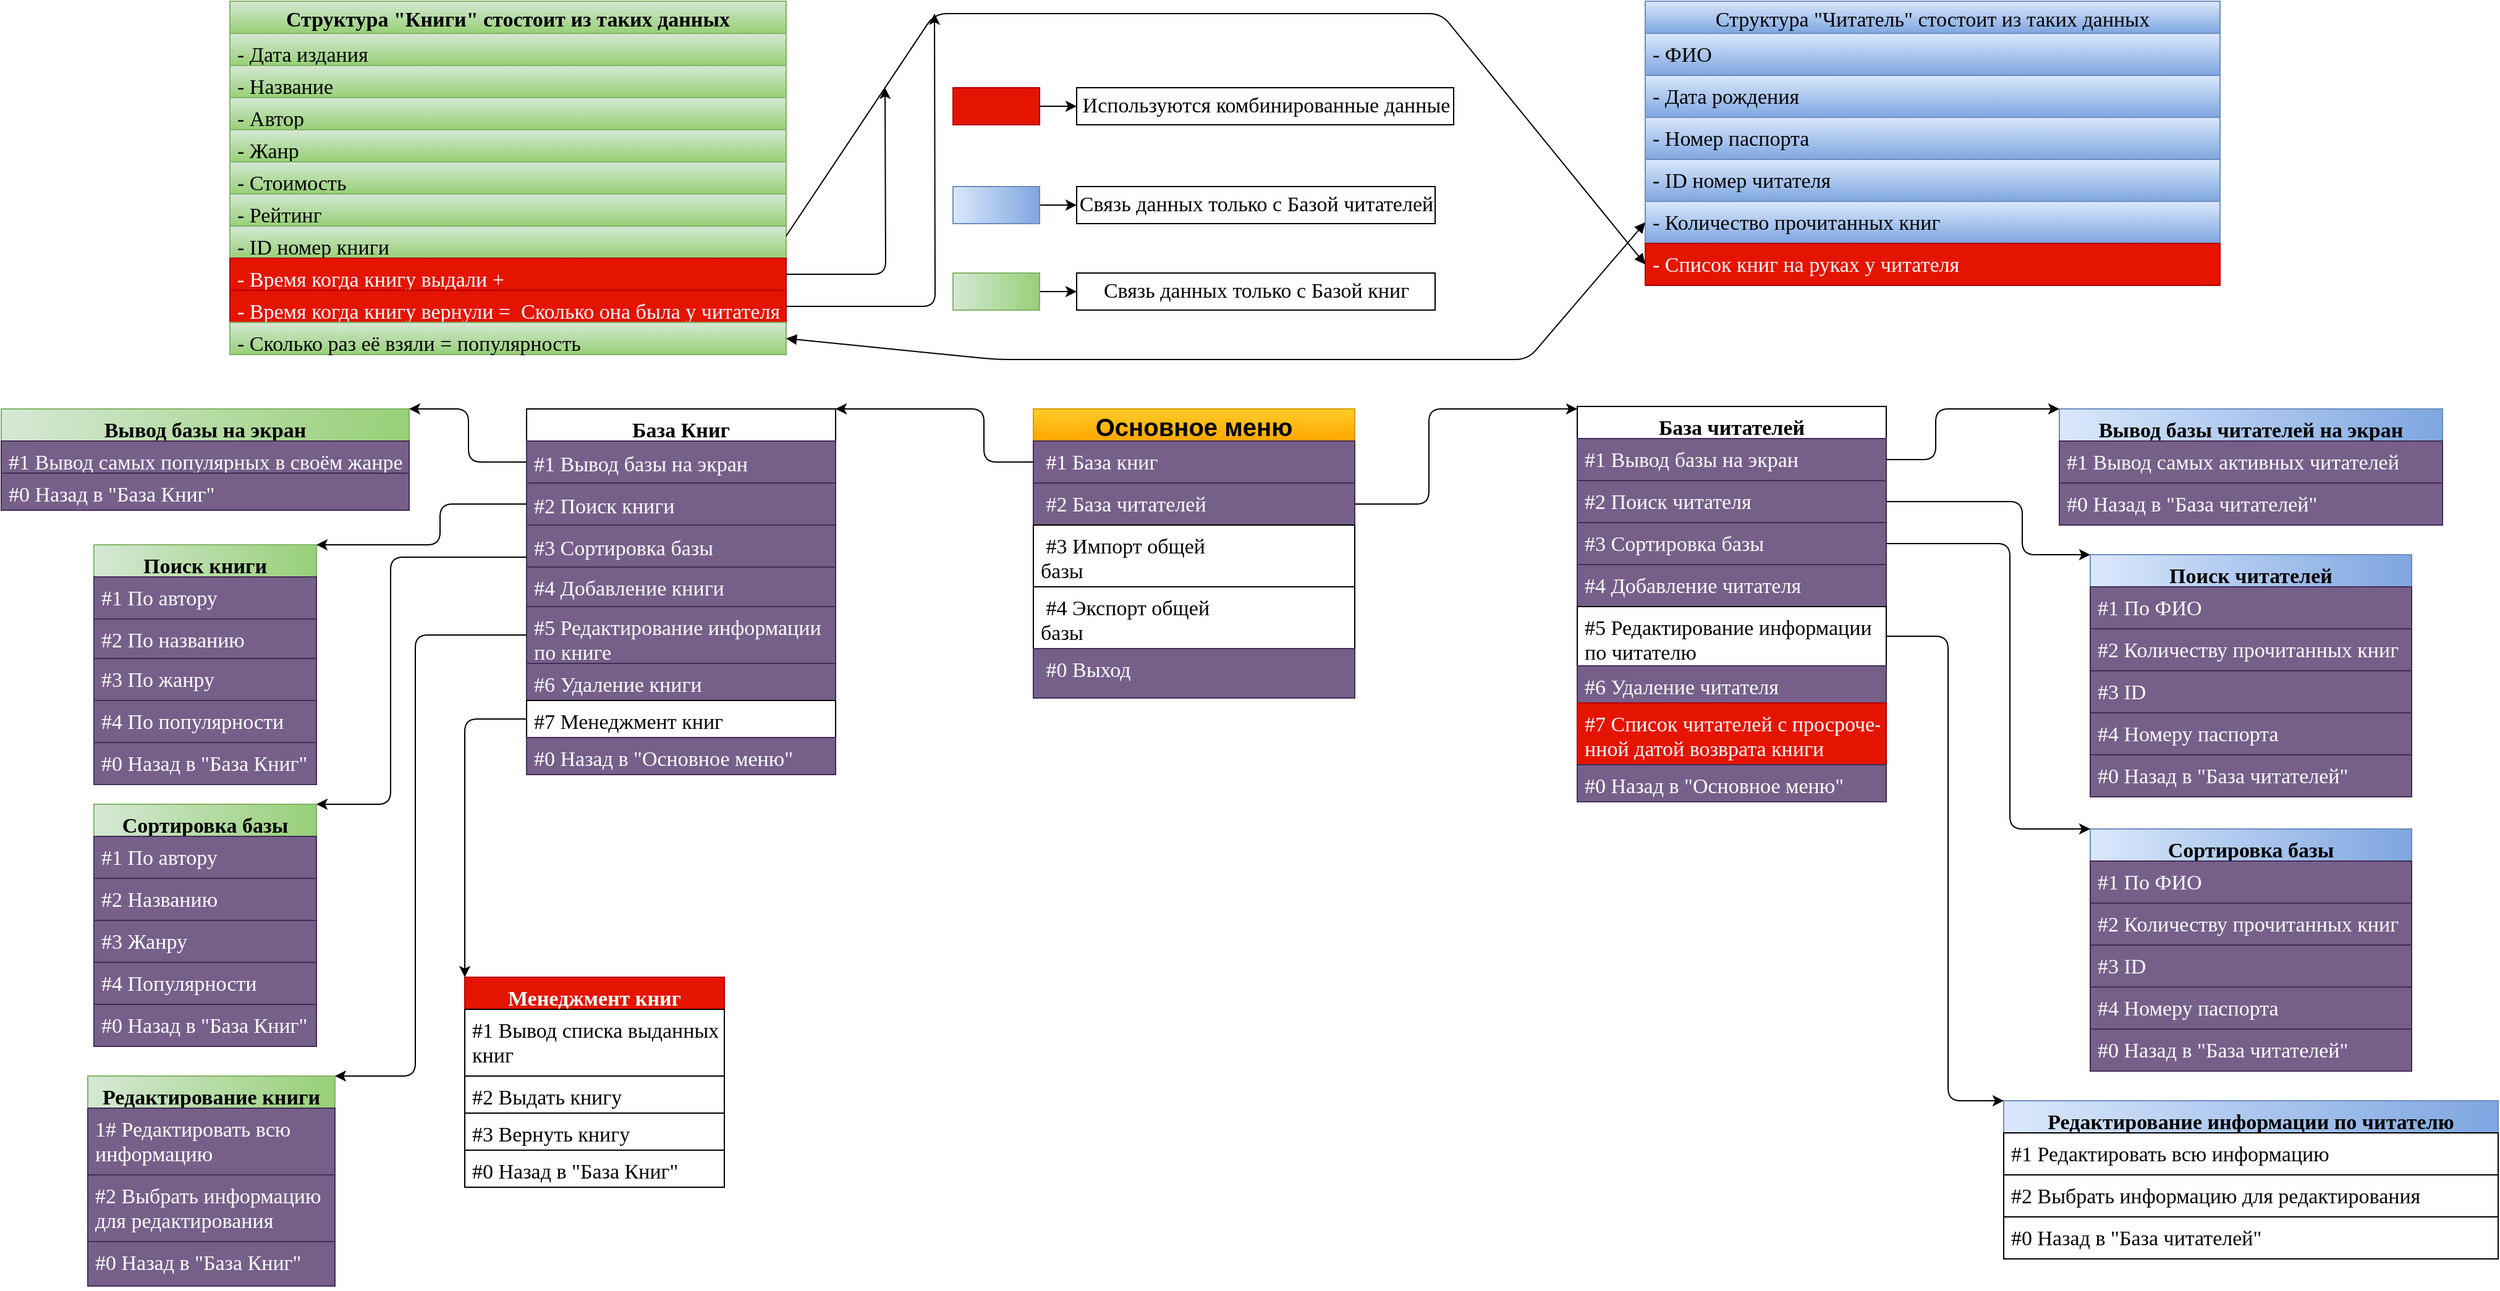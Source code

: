 <mxfile version="18.0.6" type="github">
  <diagram id="y9jcQ4mQ0gFcE9R2Qf6j" name="Page-1">
    <mxGraphModel dx="2347" dy="1902" grid="1" gridSize="10" guides="1" tooltips="1" connect="1" arrows="1" fold="1" page="1" pageScale="1" pageWidth="850" pageHeight="1100" math="0" shadow="0">
      <root>
        <mxCell id="0" />
        <mxCell id="1" parent="0" />
        <mxCell id="IGC7cP5TgzlPBevFt7c1-8" value="Основное меню" style="swimlane;fontStyle=1;childLayout=stackLayout;horizontal=1;startSize=26;horizontalStack=0;resizeParent=1;resizeParentMax=0;resizeLast=0;collapsible=1;marginBottom=0;rounded=0;sketch=0;fontSize=20;fillColor=#ffcd28;gradientColor=#ffa500;strokeColor=#d79b00;" parent="1" vertex="1">
          <mxGeometry x="240" y="40" width="260" height="234" as="geometry" />
        </mxCell>
        <mxCell id="IGC7cP5TgzlPBevFt7c1-11" value=" #1 База книг" style="text;strokeColor=#432D57;fillColor=#76608a;align=left;verticalAlign=top;spacingLeft=4;spacingRight=4;overflow=hidden;rotatable=0;points=[[0,0.5],[1,0.5]];portConstraint=eastwest;rounded=0;sketch=0;fontSize=17;fontFamily=Times New Roman;fontColor=#ffffff;" parent="IGC7cP5TgzlPBevFt7c1-8" vertex="1">
          <mxGeometry y="26" width="260" height="34" as="geometry" />
        </mxCell>
        <mxCell id="IGC7cP5TgzlPBevFt7c1-12" value=" #2 База читателей" style="text;strokeColor=#432D57;fillColor=#76608a;align=left;verticalAlign=top;spacingLeft=4;spacingRight=4;overflow=hidden;rotatable=0;points=[[0,0.5],[1,0.5]];portConstraint=eastwest;rounded=0;sketch=0;fontSize=17;fontFamily=Times New Roman;fontColor=#ffffff;" parent="IGC7cP5TgzlPBevFt7c1-8" vertex="1">
          <mxGeometry y="60" width="260" height="34" as="geometry" />
        </mxCell>
        <mxCell id="IGC7cP5TgzlPBevFt7c1-19" value=" #3 Импорт общей&#xa;базы    " style="text;align=left;verticalAlign=top;spacingLeft=4;spacingRight=4;overflow=hidden;rotatable=0;points=[[0,0.5],[1,0.5]];portConstraint=eastwest;rounded=0;sketch=0;fontSize=17;fontFamily=Times New Roman;fillColor=default;strokeColor=default;" parent="IGC7cP5TgzlPBevFt7c1-8" vertex="1">
          <mxGeometry y="94" width="260" height="50" as="geometry" />
        </mxCell>
        <mxCell id="IGC7cP5TgzlPBevFt7c1-20" value=" #4 Экспорт общей&#xa;базы" style="text;align=left;verticalAlign=top;spacingLeft=4;spacingRight=4;overflow=hidden;rotatable=0;points=[[0,0.5],[1,0.5]];portConstraint=eastwest;rounded=0;sketch=0;fontSize=17;fontFamily=Times New Roman;shadow=0;gradientDirection=east;strokeWidth=1;fillColor=default;gradientColor=none;strokeColor=default;" parent="IGC7cP5TgzlPBevFt7c1-8" vertex="1">
          <mxGeometry y="144" width="260" height="50" as="geometry" />
        </mxCell>
        <mxCell id="IGC7cP5TgzlPBevFt7c1-21" value=" #0 Выход" style="text;align=left;verticalAlign=top;spacingLeft=4;spacingRight=4;overflow=hidden;rotatable=0;points=[[0,0.5],[1,0.5]];portConstraint=eastwest;rounded=0;sketch=0;fontSize=17;fontFamily=Times New Roman;strokeWidth=1;shadow=0;glass=0;fillColor=#76608a;gradientDirection=east;strokeColor=#432D57;fontColor=#ffffff;" parent="IGC7cP5TgzlPBevFt7c1-8" vertex="1">
          <mxGeometry y="194" width="260" height="40" as="geometry" />
        </mxCell>
        <mxCell id="IGC7cP5TgzlPBevFt7c1-24" value="База Книг" style="swimlane;fontStyle=1;align=center;verticalAlign=top;childLayout=stackLayout;horizontal=1;startSize=26;horizontalStack=0;resizeParent=1;resizeParentMax=0;resizeLast=0;collapsible=1;marginBottom=0;rounded=0;shadow=0;glass=0;sketch=0;fontFamily=Times New Roman;fontSize=17;strokeColor=default;strokeWidth=1;fillColor=default;gradientColor=none;gradientDirection=east;" parent="1" vertex="1">
          <mxGeometry x="-170" y="40" width="250" height="296" as="geometry" />
        </mxCell>
        <mxCell id="IGC7cP5TgzlPBevFt7c1-25" value="#1 Вывод базы на экран" style="text;strokeColor=#432D57;fillColor=#76608a;align=left;verticalAlign=middle;spacingLeft=4;spacingRight=4;overflow=hidden;rotatable=0;points=[[0,0.5],[1,0.5]];portConstraint=eastwest;rounded=0;shadow=0;glass=0;sketch=0;fontFamily=Times New Roman;fontSize=17;labelPosition=center;verticalLabelPosition=middle;fontColor=#ffffff;" parent="IGC7cP5TgzlPBevFt7c1-24" vertex="1">
          <mxGeometry y="26" width="250" height="34" as="geometry" />
        </mxCell>
        <mxCell id="IGC7cP5TgzlPBevFt7c1-38" value="#2 Поиск книги" style="text;strokeColor=#432D57;fillColor=#76608a;align=left;verticalAlign=middle;spacingLeft=4;spacingRight=4;overflow=hidden;rotatable=0;points=[[0,0.5],[1,0.5]];portConstraint=eastwest;rounded=0;shadow=0;glass=0;sketch=0;fontFamily=Times New Roman;fontSize=17;labelPosition=center;verticalLabelPosition=middle;fontColor=#ffffff;" parent="IGC7cP5TgzlPBevFt7c1-24" vertex="1">
          <mxGeometry y="60" width="250" height="34" as="geometry" />
        </mxCell>
        <mxCell id="IGC7cP5TgzlPBevFt7c1-32" value="#3 Сортировка базы" style="text;strokeColor=#432D57;fillColor=#76608a;align=left;verticalAlign=middle;spacingLeft=4;spacingRight=4;overflow=hidden;rotatable=0;points=[[0,0.5],[1,0.5]];portConstraint=eastwest;rounded=0;shadow=0;glass=0;sketch=0;fontFamily=Times New Roman;fontSize=17;labelPosition=center;verticalLabelPosition=middle;fontColor=#ffffff;" parent="IGC7cP5TgzlPBevFt7c1-24" vertex="1">
          <mxGeometry y="94" width="250" height="34" as="geometry" />
        </mxCell>
        <mxCell id="IGC7cP5TgzlPBevFt7c1-33" value="#4 Добавление книги" style="text;align=left;verticalAlign=top;spacingLeft=4;spacingRight=4;overflow=hidden;rotatable=0;points=[[0,0.5],[1,0.5]];portConstraint=eastwest;rounded=0;shadow=0;glass=0;sketch=0;fontFamily=Times New Roman;fontSize=17;labelPosition=center;verticalLabelPosition=middle;fillColor=#76608a;fontColor=#ffffff;strokeColor=#432D57;" parent="IGC7cP5TgzlPBevFt7c1-24" vertex="1">
          <mxGeometry y="128" width="250" height="32" as="geometry" />
        </mxCell>
        <mxCell id="IGC7cP5TgzlPBevFt7c1-34" value="#5 Редактирование информации&#xa;по книге" style="text;strokeColor=#432D57;fillColor=#76608a;align=left;verticalAlign=top;spacingLeft=4;spacingRight=4;overflow=hidden;rotatable=0;points=[[0,0.5],[1,0.5]];portConstraint=eastwest;rounded=0;shadow=0;glass=0;sketch=0;fontFamily=Times New Roman;fontSize=17;labelPosition=center;verticalLabelPosition=middle;fontColor=#ffffff;" parent="IGC7cP5TgzlPBevFt7c1-24" vertex="1">
          <mxGeometry y="160" width="250" height="46" as="geometry" />
        </mxCell>
        <mxCell id="IGC7cP5TgzlPBevFt7c1-35" value="#6 Удаление книги" style="text;strokeColor=#432D57;fillColor=#76608a;align=left;verticalAlign=top;spacingLeft=4;spacingRight=4;overflow=hidden;rotatable=0;points=[[0,0.5],[1,0.5]];portConstraint=eastwest;rounded=0;shadow=0;glass=0;sketch=0;fontFamily=Times New Roman;fontSize=17;labelPosition=center;verticalLabelPosition=middle;fontColor=#ffffff;" parent="IGC7cP5TgzlPBevFt7c1-24" vertex="1">
          <mxGeometry y="206" width="250" height="30" as="geometry" />
        </mxCell>
        <mxCell id="IGC7cP5TgzlPBevFt7c1-36" value="#7 Менеджмент книг" style="text;strokeColor=default;fillColor=default;align=left;verticalAlign=top;spacingLeft=4;spacingRight=4;overflow=hidden;rotatable=0;points=[[0,0.5],[1,0.5]];portConstraint=eastwest;rounded=0;shadow=0;glass=0;sketch=0;fontFamily=Times New Roman;fontSize=17;labelPosition=center;verticalLabelPosition=middle;" parent="IGC7cP5TgzlPBevFt7c1-24" vertex="1">
          <mxGeometry y="236" width="250" height="30" as="geometry" />
        </mxCell>
        <mxCell id="IGC7cP5TgzlPBevFt7c1-37" value="#0 Назад в &quot;Основное меню&quot;" style="text;strokeColor=#432D57;fillColor=#76608a;align=left;verticalAlign=top;spacingLeft=4;spacingRight=4;overflow=hidden;rotatable=0;points=[[0,0.5],[1,0.5]];portConstraint=eastwest;rounded=0;shadow=0;glass=0;sketch=0;fontFamily=Times New Roman;fontSize=17;labelPosition=center;verticalLabelPosition=middle;fontColor=#ffffff;" parent="IGC7cP5TgzlPBevFt7c1-24" vertex="1">
          <mxGeometry y="266" width="250" height="30" as="geometry" />
        </mxCell>
        <mxCell id="IGC7cP5TgzlPBevFt7c1-39" value="Вывод базы на экран" style="swimlane;fontStyle=1;align=center;verticalAlign=top;childLayout=stackLayout;horizontal=1;startSize=26;horizontalStack=0;resizeParent=1;resizeParentMax=0;resizeLast=0;collapsible=1;marginBottom=0;rounded=0;shadow=0;glass=0;sketch=0;fontFamily=Times New Roman;fontSize=17;strokeColor=#82b366;strokeWidth=1;fillColor=#d5e8d4;gradientDirection=east;gradientColor=#97d077;" parent="1" vertex="1">
          <mxGeometry x="-595" y="40" width="330" height="82" as="geometry" />
        </mxCell>
        <mxCell id="IGC7cP5TgzlPBevFt7c1-40" value="#1 Вывод самых популярных в своём жанре" style="text;strokeColor=#432D57;fillColor=#76608a;align=left;verticalAlign=top;spacingLeft=4;spacingRight=4;overflow=hidden;rotatable=0;points=[[0,0.5],[1,0.5]];portConstraint=eastwest;rounded=0;shadow=0;glass=0;sketch=0;fontFamily=Times New Roman;fontSize=17;fontColor=#ffffff;" parent="IGC7cP5TgzlPBevFt7c1-39" vertex="1">
          <mxGeometry y="26" width="330" height="26" as="geometry" />
        </mxCell>
        <mxCell id="IGC7cP5TgzlPBevFt7c1-42" value="#0 Назад в &quot;База Книг&quot;" style="text;strokeColor=#432D57;fillColor=#76608a;align=left;verticalAlign=top;spacingLeft=4;spacingRight=4;overflow=hidden;rotatable=0;points=[[0,0.5],[1,0.5]];portConstraint=eastwest;rounded=0;shadow=0;glass=0;sketch=0;fontFamily=Times New Roman;fontSize=17;fontColor=#ffffff;" parent="IGC7cP5TgzlPBevFt7c1-39" vertex="1">
          <mxGeometry y="52" width="330" height="30" as="geometry" />
        </mxCell>
        <mxCell id="IGC7cP5TgzlPBevFt7c1-47" value="Поиск книги" style="swimlane;fontStyle=1;align=center;verticalAlign=top;childLayout=stackLayout;horizontal=1;startSize=26;horizontalStack=0;resizeParent=1;resizeParentMax=0;resizeLast=0;collapsible=1;marginBottom=0;rounded=0;shadow=0;glass=0;sketch=0;fontFamily=Times New Roman;fontSize=17;strokeColor=#82b366;strokeWidth=1;fillColor=#d5e8d4;gradientDirection=east;gradientColor=#97d077;" parent="1" vertex="1">
          <mxGeometry x="-520" y="150" width="180" height="194" as="geometry" />
        </mxCell>
        <mxCell id="IGC7cP5TgzlPBevFt7c1-48" value="#1 По автору" style="text;strokeColor=#432D57;fillColor=#76608a;align=left;verticalAlign=top;spacingLeft=4;spacingRight=4;overflow=hidden;rotatable=0;points=[[0,0.5],[1,0.5]];portConstraint=eastwest;rounded=0;shadow=0;glass=0;sketch=0;fontFamily=Times New Roman;fontSize=17;fontColor=#ffffff;" parent="IGC7cP5TgzlPBevFt7c1-47" vertex="1">
          <mxGeometry y="26" width="180" height="34" as="geometry" />
        </mxCell>
        <mxCell id="IGC7cP5TgzlPBevFt7c1-50" value="#2 По названию" style="text;strokeColor=#432D57;fillColor=#76608a;align=left;verticalAlign=top;spacingLeft=4;spacingRight=4;overflow=hidden;rotatable=0;points=[[0,0.5],[1,0.5]];portConstraint=eastwest;rounded=0;shadow=0;glass=0;sketch=0;fontFamily=Times New Roman;fontSize=17;fontColor=#ffffff;" parent="IGC7cP5TgzlPBevFt7c1-47" vertex="1">
          <mxGeometry y="60" width="180" height="32" as="geometry" />
        </mxCell>
        <mxCell id="IGC7cP5TgzlPBevFt7c1-51" value="#3 По жанру" style="text;strokeColor=#432D57;fillColor=#76608a;align=left;verticalAlign=top;spacingLeft=4;spacingRight=4;overflow=hidden;rotatable=0;points=[[0,0.5],[1,0.5]];portConstraint=eastwest;rounded=0;shadow=0;glass=0;sketch=0;fontFamily=Times New Roman;fontSize=17;fontColor=#ffffff;" parent="IGC7cP5TgzlPBevFt7c1-47" vertex="1">
          <mxGeometry y="92" width="180" height="34" as="geometry" />
        </mxCell>
        <mxCell id="IGC7cP5TgzlPBevFt7c1-52" value="#4 По популярности" style="text;strokeColor=#432D57;fillColor=#76608a;align=left;verticalAlign=top;spacingLeft=4;spacingRight=4;overflow=hidden;rotatable=0;points=[[0,0.5],[1,0.5]];portConstraint=eastwest;rounded=0;shadow=0;glass=0;sketch=0;fontFamily=Times New Roman;fontSize=17;fontColor=#ffffff;" parent="IGC7cP5TgzlPBevFt7c1-47" vertex="1">
          <mxGeometry y="126" width="180" height="34" as="geometry" />
        </mxCell>
        <mxCell id="IGC7cP5TgzlPBevFt7c1-53" value="#0 Назад в &quot;База Книг&quot;" style="text;strokeColor=#432D57;fillColor=#76608a;align=left;verticalAlign=top;spacingLeft=4;spacingRight=4;overflow=hidden;rotatable=0;points=[[0,0.5],[1,0.5]];portConstraint=eastwest;rounded=0;shadow=0;glass=0;sketch=0;fontFamily=Times New Roman;fontSize=17;fontColor=#ffffff;" parent="IGC7cP5TgzlPBevFt7c1-47" vertex="1">
          <mxGeometry y="160" width="180" height="34" as="geometry" />
        </mxCell>
        <mxCell id="IGC7cP5TgzlPBevFt7c1-55" value="Сортировка базы" style="swimlane;fontStyle=1;align=center;verticalAlign=top;childLayout=stackLayout;horizontal=1;startSize=26;horizontalStack=0;resizeParent=1;resizeParentMax=0;resizeLast=0;collapsible=1;marginBottom=0;rounded=0;shadow=0;glass=0;sketch=0;fontFamily=Times New Roman;fontSize=17;strokeColor=#82b366;strokeWidth=1;fillColor=#d5e8d4;gradientDirection=east;gradientColor=#97d077;" parent="1" vertex="1">
          <mxGeometry x="-520" y="360" width="180" height="196" as="geometry" />
        </mxCell>
        <mxCell id="IGC7cP5TgzlPBevFt7c1-56" value="#1 По автору" style="text;strokeColor=#432D57;fillColor=#76608a;align=left;verticalAlign=top;spacingLeft=4;spacingRight=4;overflow=hidden;rotatable=0;points=[[0,0.5],[1,0.5]];portConstraint=eastwest;rounded=0;shadow=0;glass=0;sketch=0;fontFamily=Times New Roman;fontSize=17;fontColor=#ffffff;" parent="IGC7cP5TgzlPBevFt7c1-55" vertex="1">
          <mxGeometry y="26" width="180" height="34" as="geometry" />
        </mxCell>
        <mxCell id="IGC7cP5TgzlPBevFt7c1-59" value="#2 Названию" style="text;strokeColor=#432D57;fillColor=#76608a;align=left;verticalAlign=top;spacingLeft=4;spacingRight=4;overflow=hidden;rotatable=0;points=[[0,0.5],[1,0.5]];portConstraint=eastwest;rounded=0;shadow=0;glass=0;sketch=0;fontFamily=Times New Roman;fontSize=17;fontColor=#ffffff;" parent="IGC7cP5TgzlPBevFt7c1-55" vertex="1">
          <mxGeometry y="60" width="180" height="34" as="geometry" />
        </mxCell>
        <mxCell id="IGC7cP5TgzlPBevFt7c1-60" value="#3 Жанру" style="text;strokeColor=#432D57;fillColor=#76608a;align=left;verticalAlign=top;spacingLeft=4;spacingRight=4;overflow=hidden;rotatable=0;points=[[0,0.5],[1,0.5]];portConstraint=eastwest;rounded=0;shadow=0;glass=0;sketch=0;fontFamily=Times New Roman;fontSize=17;fontColor=#ffffff;" parent="IGC7cP5TgzlPBevFt7c1-55" vertex="1">
          <mxGeometry y="94" width="180" height="34" as="geometry" />
        </mxCell>
        <mxCell id="IGC7cP5TgzlPBevFt7c1-61" value="#4 Популярности" style="text;strokeColor=#432D57;fillColor=#76608a;align=left;verticalAlign=top;spacingLeft=4;spacingRight=4;overflow=hidden;rotatable=0;points=[[0,0.5],[1,0.5]];portConstraint=eastwest;rounded=0;shadow=0;glass=0;sketch=0;fontFamily=Times New Roman;fontSize=17;fontColor=#ffffff;" parent="IGC7cP5TgzlPBevFt7c1-55" vertex="1">
          <mxGeometry y="128" width="180" height="34" as="geometry" />
        </mxCell>
        <mxCell id="IGC7cP5TgzlPBevFt7c1-62" value="#0 Назад в &quot;База Книг&quot;" style="text;strokeColor=#432D57;fillColor=#76608a;align=left;verticalAlign=top;spacingLeft=4;spacingRight=4;overflow=hidden;rotatable=0;points=[[0,0.5],[1,0.5]];portConstraint=eastwest;rounded=0;shadow=0;glass=0;sketch=0;fontFamily=Times New Roman;fontSize=17;fontColor=#ffffff;" parent="IGC7cP5TgzlPBevFt7c1-55" vertex="1">
          <mxGeometry y="162" width="180" height="34" as="geometry" />
        </mxCell>
        <mxCell id="IGC7cP5TgzlPBevFt7c1-68" value="Редактирование книги" style="swimlane;fontStyle=1;align=center;verticalAlign=top;childLayout=stackLayout;horizontal=1;startSize=26;horizontalStack=0;resizeParent=1;resizeParentMax=0;resizeLast=0;collapsible=1;marginBottom=0;rounded=0;shadow=0;glass=0;sketch=0;fontFamily=Times New Roman;fontSize=17;strokeColor=#82b366;strokeWidth=1;fillColor=#d5e8d4;gradientDirection=east;gradientColor=#97d077;" parent="1" vertex="1">
          <mxGeometry x="-525" y="580" width="200" height="170" as="geometry" />
        </mxCell>
        <mxCell id="IGC7cP5TgzlPBevFt7c1-69" value="1# Редактировать всю &#xa;информацию" style="text;strokeColor=#432D57;fillColor=#76608a;align=left;verticalAlign=top;spacingLeft=4;spacingRight=4;overflow=hidden;rotatable=0;points=[[0,0.5],[1,0.5]];portConstraint=eastwest;rounded=0;shadow=0;glass=0;sketch=0;fontFamily=Times New Roman;fontSize=17;fontColor=#ffffff;" parent="IGC7cP5TgzlPBevFt7c1-68" vertex="1">
          <mxGeometry y="26" width="200" height="54" as="geometry" />
        </mxCell>
        <mxCell id="IGC7cP5TgzlPBevFt7c1-72" value="#2 Выбрать информацию&#xa;для редактирования" style="text;strokeColor=#432D57;fillColor=#76608a;align=left;verticalAlign=top;spacingLeft=4;spacingRight=4;overflow=hidden;rotatable=0;points=[[0,0.5],[1,0.5]];portConstraint=eastwest;rounded=0;shadow=0;glass=0;sketch=0;fontFamily=Times New Roman;fontSize=17;fontColor=#ffffff;" parent="IGC7cP5TgzlPBevFt7c1-68" vertex="1">
          <mxGeometry y="80" width="200" height="54" as="geometry" />
        </mxCell>
        <mxCell id="IGC7cP5TgzlPBevFt7c1-73" value="#0 Назад в &quot;База Книг&quot;" style="text;strokeColor=#432D57;fillColor=#76608a;align=left;verticalAlign=top;spacingLeft=4;spacingRight=4;overflow=hidden;rotatable=0;points=[[0,0.5],[1,0.5]];portConstraint=eastwest;rounded=0;shadow=0;glass=0;sketch=0;fontFamily=Times New Roman;fontSize=17;fontColor=#ffffff;" parent="IGC7cP5TgzlPBevFt7c1-68" vertex="1">
          <mxGeometry y="134" width="200" height="36" as="geometry" />
        </mxCell>
        <mxCell id="IGC7cP5TgzlPBevFt7c1-75" value="Менеджмент книг" style="swimlane;fontStyle=1;align=center;verticalAlign=top;childLayout=stackLayout;horizontal=1;startSize=26;horizontalStack=0;resizeParent=1;resizeParentMax=0;resizeLast=0;collapsible=1;marginBottom=0;rounded=0;shadow=0;glass=0;sketch=0;fontFamily=Times New Roman;fontSize=17;strokeColor=#B20000;strokeWidth=1;fillColor=#e51400;gradientDirection=east;fontColor=#ffffff;" parent="1" vertex="1">
          <mxGeometry x="-220" y="500" width="210" height="170" as="geometry" />
        </mxCell>
        <mxCell id="IGC7cP5TgzlPBevFt7c1-76" value="#1 Вывод списка выданных &#xa;книг" style="text;strokeColor=default;fillColor=default;align=left;verticalAlign=top;spacingLeft=4;spacingRight=4;overflow=hidden;rotatable=0;points=[[0,0.5],[1,0.5]];portConstraint=eastwest;rounded=0;shadow=0;glass=0;sketch=0;fontFamily=Times New Roman;fontSize=17;" parent="IGC7cP5TgzlPBevFt7c1-75" vertex="1">
          <mxGeometry y="26" width="210" height="54" as="geometry" />
        </mxCell>
        <mxCell id="IGC7cP5TgzlPBevFt7c1-79" value="#2 Выдать книгу" style="text;strokeColor=default;fillColor=default;align=left;verticalAlign=top;spacingLeft=4;spacingRight=4;overflow=hidden;rotatable=0;points=[[0,0.5],[1,0.5]];portConstraint=eastwest;rounded=0;shadow=0;glass=0;sketch=0;fontFamily=Times New Roman;fontSize=17;" parent="IGC7cP5TgzlPBevFt7c1-75" vertex="1">
          <mxGeometry y="80" width="210" height="30" as="geometry" />
        </mxCell>
        <mxCell id="IGC7cP5TgzlPBevFt7c1-80" value="#3 Вернуть книгу" style="text;strokeColor=default;fillColor=default;align=left;verticalAlign=top;spacingLeft=4;spacingRight=4;overflow=hidden;rotatable=0;points=[[0,0.5],[1,0.5]];portConstraint=eastwest;rounded=0;shadow=0;glass=0;sketch=0;fontFamily=Times New Roman;fontSize=17;" parent="IGC7cP5TgzlPBevFt7c1-75" vertex="1">
          <mxGeometry y="110" width="210" height="30" as="geometry" />
        </mxCell>
        <mxCell id="IGC7cP5TgzlPBevFt7c1-81" value="#0 Назад в &quot;База Книг&quot;" style="text;strokeColor=default;fillColor=default;align=left;verticalAlign=top;spacingLeft=4;spacingRight=4;overflow=hidden;rotatable=0;points=[[0,0.5],[1,0.5]];portConstraint=eastwest;rounded=0;shadow=0;glass=0;sketch=0;fontFamily=Times New Roman;fontSize=17;" parent="IGC7cP5TgzlPBevFt7c1-75" vertex="1">
          <mxGeometry y="140" width="210" height="30" as="geometry" />
        </mxCell>
        <mxCell id="IGC7cP5TgzlPBevFt7c1-85" value="" style="edgeStyle=orthogonalEdgeStyle;curved=0;rounded=1;sketch=0;orthogonalLoop=1;jettySize=auto;html=1;fontFamily=Times New Roman;fontSize=17;" parent="1" source="IGC7cP5TgzlPBevFt7c1-83" target="IGC7cP5TgzlPBevFt7c1-84" edge="1">
          <mxGeometry relative="1" as="geometry" />
        </mxCell>
        <mxCell id="IGC7cP5TgzlPBevFt7c1-83" value="" style="html=1;rounded=0;shadow=0;glass=0;sketch=0;fontFamily=Times New Roman;fontSize=17;strokeColor=#82b366;strokeWidth=1;fillColor=#d5e8d4;gradientDirection=east;gradientColor=#97d077;" parent="1" vertex="1">
          <mxGeometry x="175" y="-70" width="70" height="30" as="geometry" />
        </mxCell>
        <mxCell id="IGC7cP5TgzlPBevFt7c1-84" value="Связь данных только с Базой книг" style="html=1;rounded=0;shadow=0;glass=0;sketch=0;fontFamily=Times New Roman;fontSize=17;strokeColor=default;strokeWidth=1;fillColor=default;gradientColor=none;gradientDirection=east;" parent="1" vertex="1">
          <mxGeometry x="275" y="-70" width="290" height="30" as="geometry" />
        </mxCell>
        <mxCell id="IGC7cP5TgzlPBevFt7c1-89" value="" style="edgeStyle=orthogonalEdgeStyle;curved=0;rounded=1;sketch=0;orthogonalLoop=1;jettySize=auto;html=1;fontFamily=Times New Roman;fontSize=17;" parent="1" source="IGC7cP5TgzlPBevFt7c1-86" target="IGC7cP5TgzlPBevFt7c1-88" edge="1">
          <mxGeometry relative="1" as="geometry" />
        </mxCell>
        <mxCell id="IGC7cP5TgzlPBevFt7c1-86" value="" style="html=1;rounded=0;shadow=0;glass=0;sketch=0;fontFamily=Times New Roman;fontSize=17;strokeColor=#6c8ebf;strokeWidth=1;fillColor=#dae8fc;gradientDirection=east;gradientColor=#7ea6e0;" parent="1" vertex="1">
          <mxGeometry x="175" y="-140" width="70" height="30" as="geometry" />
        </mxCell>
        <mxCell id="IGC7cP5TgzlPBevFt7c1-88" value="Связь данных только с Базой читателей" style="html=1;rounded=0;shadow=0;glass=0;sketch=0;fontFamily=Times New Roman;fontSize=17;strokeWidth=1;gradientDirection=east;" parent="1" vertex="1">
          <mxGeometry x="275" y="-140" width="290" height="30" as="geometry" />
        </mxCell>
        <mxCell id="IGC7cP5TgzlPBevFt7c1-90" value="" style="edgeStyle=orthogonalEdgeStyle;curved=0;rounded=1;sketch=0;orthogonalLoop=1;jettySize=auto;html=1;fontFamily=Times New Roman;fontSize=17;" parent="1" source="IGC7cP5TgzlPBevFt7c1-91" target="IGC7cP5TgzlPBevFt7c1-92" edge="1">
          <mxGeometry relative="1" as="geometry" />
        </mxCell>
        <mxCell id="IGC7cP5TgzlPBevFt7c1-91" value="" style="html=1;rounded=0;shadow=0;glass=0;sketch=0;fontFamily=Times New Roman;fontSize=17;strokeColor=#B20000;strokeWidth=1;fillColor=#e51400;gradientDirection=east;fontColor=#ffffff;" parent="1" vertex="1">
          <mxGeometry x="175" y="-220" width="70" height="30" as="geometry" />
        </mxCell>
        <mxCell id="IGC7cP5TgzlPBevFt7c1-92" value="Используются комбинированные данные" style="html=1;rounded=0;shadow=0;glass=0;sketch=0;fontFamily=Times New Roman;fontSize=17;strokeWidth=1;gradientDirection=east;" parent="1" vertex="1">
          <mxGeometry x="275" y="-220" width="305" height="30" as="geometry" />
        </mxCell>
        <mxCell id="IGC7cP5TgzlPBevFt7c1-94" value="Структура &quot;Книги&quot; стостоит из таких данных" style="swimlane;fontStyle=1;childLayout=stackLayout;horizontal=1;startSize=26;fillColor=#d5e8d4;horizontalStack=0;resizeParent=1;resizeParentMax=0;resizeLast=0;collapsible=1;marginBottom=0;rounded=0;shadow=0;glass=0;sketch=0;fontFamily=Times New Roman;fontSize=17;strokeColor=#82b366;strokeWidth=1;swimlaneFillColor=default;gradientColor=#97d077;" parent="1" vertex="1">
          <mxGeometry x="-410" y="-290" width="450" height="286" as="geometry" />
        </mxCell>
        <mxCell id="IGC7cP5TgzlPBevFt7c1-95" value="- Дата издания" style="text;strokeColor=#82b366;fillColor=#d5e8d4;align=left;verticalAlign=top;spacingLeft=4;spacingRight=4;overflow=hidden;rotatable=0;points=[[0,0.5],[1,0.5]];portConstraint=eastwest;rounded=0;shadow=0;glass=0;sketch=0;fontFamily=Times New Roman;fontSize=17;gradientColor=#97d077;" parent="IGC7cP5TgzlPBevFt7c1-94" vertex="1">
          <mxGeometry y="26" width="450" height="26" as="geometry" />
        </mxCell>
        <mxCell id="IGC7cP5TgzlPBevFt7c1-96" value="- Название" style="text;strokeColor=#82b366;fillColor=#d5e8d4;align=left;verticalAlign=top;spacingLeft=4;spacingRight=4;overflow=hidden;rotatable=0;points=[[0,0.5],[1,0.5]];portConstraint=eastwest;rounded=0;shadow=0;glass=0;sketch=0;fontFamily=Times New Roman;fontSize=17;gradientColor=#97d077;" parent="IGC7cP5TgzlPBevFt7c1-94" vertex="1">
          <mxGeometry y="52" width="450" height="26" as="geometry" />
        </mxCell>
        <mxCell id="IGC7cP5TgzlPBevFt7c1-97" value="- Автор" style="text;strokeColor=#82b366;fillColor=#d5e8d4;align=left;verticalAlign=top;spacingLeft=4;spacingRight=4;overflow=hidden;rotatable=0;points=[[0,0.5],[1,0.5]];portConstraint=eastwest;rounded=0;shadow=0;glass=0;sketch=0;fontFamily=Times New Roman;fontSize=17;gradientColor=#97d077;" parent="IGC7cP5TgzlPBevFt7c1-94" vertex="1">
          <mxGeometry y="78" width="450" height="26" as="geometry" />
        </mxCell>
        <mxCell id="IGC7cP5TgzlPBevFt7c1-98" value="- Жанр" style="text;strokeColor=#82b366;fillColor=#d5e8d4;align=left;verticalAlign=top;spacingLeft=4;spacingRight=4;overflow=hidden;rotatable=0;points=[[0,0.5],[1,0.5]];portConstraint=eastwest;rounded=0;shadow=0;glass=0;sketch=0;fontFamily=Times New Roman;fontSize=17;gradientColor=#97d077;" parent="IGC7cP5TgzlPBevFt7c1-94" vertex="1">
          <mxGeometry y="104" width="450" height="26" as="geometry" />
        </mxCell>
        <mxCell id="IGC7cP5TgzlPBevFt7c1-99" value="- Стоимость" style="text;strokeColor=#82b366;fillColor=#d5e8d4;align=left;verticalAlign=top;spacingLeft=4;spacingRight=4;overflow=hidden;rotatable=0;points=[[0,0.5],[1,0.5]];portConstraint=eastwest;rounded=0;shadow=0;glass=0;sketch=0;fontFamily=Times New Roman;fontSize=17;gradientColor=#97d077;" parent="IGC7cP5TgzlPBevFt7c1-94" vertex="1">
          <mxGeometry y="130" width="450" height="26" as="geometry" />
        </mxCell>
        <mxCell id="IGC7cP5TgzlPBevFt7c1-100" value="- Рейтинг" style="text;strokeColor=#82b366;fillColor=#d5e8d4;align=left;verticalAlign=top;spacingLeft=4;spacingRight=4;overflow=hidden;rotatable=0;points=[[0,0.5],[1,0.5]];portConstraint=eastwest;rounded=0;shadow=0;glass=0;sketch=0;fontFamily=Times New Roman;fontSize=17;gradientColor=#97d077;" parent="IGC7cP5TgzlPBevFt7c1-94" vertex="1">
          <mxGeometry y="156" width="450" height="26" as="geometry" />
        </mxCell>
        <mxCell id="IGC7cP5TgzlPBevFt7c1-101" value="- ID номер книги" style="text;strokeColor=#82b366;fillColor=#d5e8d4;align=left;verticalAlign=top;spacingLeft=4;spacingRight=4;overflow=hidden;rotatable=0;points=[[0,0.5],[1,0.5]];portConstraint=eastwest;rounded=0;shadow=0;glass=0;sketch=0;fontFamily=Times New Roman;fontSize=17;gradientColor=#97d077;" parent="IGC7cP5TgzlPBevFt7c1-94" vertex="1">
          <mxGeometry y="182" width="450" height="26" as="geometry" />
        </mxCell>
        <mxCell id="IGC7cP5TgzlPBevFt7c1-102" value="- Время когда книгу выдали +" style="text;strokeColor=#B20000;fillColor=#e51400;align=left;verticalAlign=top;spacingLeft=4;spacingRight=4;overflow=hidden;rotatable=0;points=[[0,0.5],[1,0.5]];portConstraint=eastwest;rounded=0;shadow=0;glass=0;sketch=0;fontFamily=Times New Roman;fontSize=17;fontColor=#ffffff;" parent="IGC7cP5TgzlPBevFt7c1-94" vertex="1">
          <mxGeometry y="208" width="450" height="26" as="geometry" />
        </mxCell>
        <mxCell id="IGC7cP5TgzlPBevFt7c1-103" value="- Время когда книгу вернули =  Сколько она была у читателя" style="text;strokeColor=#B20000;fillColor=#e51400;align=left;verticalAlign=top;spacingLeft=4;spacingRight=4;overflow=hidden;rotatable=0;points=[[0,0.5],[1,0.5]];portConstraint=eastwest;rounded=0;shadow=0;glass=0;sketch=0;fontFamily=Times New Roman;fontSize=17;fontColor=#ffffff;" parent="IGC7cP5TgzlPBevFt7c1-94" vertex="1">
          <mxGeometry y="234" width="450" height="26" as="geometry" />
        </mxCell>
        <mxCell id="IGC7cP5TgzlPBevFt7c1-105" value="- Сколько раз её взяли = популярность" style="text;strokeColor=#82b366;fillColor=#d5e8d4;align=left;verticalAlign=top;spacingLeft=4;spacingRight=4;overflow=hidden;rotatable=0;points=[[0,0.5],[1,0.5]];portConstraint=eastwest;rounded=0;shadow=0;glass=0;sketch=0;fontFamily=Times New Roman;fontSize=17;gradientColor=#97d077;" parent="IGC7cP5TgzlPBevFt7c1-94" vertex="1">
          <mxGeometry y="260" width="450" height="26" as="geometry" />
        </mxCell>
        <mxCell id="IGC7cP5TgzlPBevFt7c1-106" style="edgeStyle=orthogonalEdgeStyle;curved=0;rounded=1;sketch=0;orthogonalLoop=1;jettySize=auto;html=1;entryX=0;entryY=0;entryDx=0;entryDy=0;fontFamily=Times New Roman;fontSize=17;" parent="1" source="IGC7cP5TgzlPBevFt7c1-36" target="IGC7cP5TgzlPBevFt7c1-75" edge="1">
          <mxGeometry relative="1" as="geometry" />
        </mxCell>
        <mxCell id="IGC7cP5TgzlPBevFt7c1-107" style="edgeStyle=orthogonalEdgeStyle;curved=0;rounded=1;sketch=0;orthogonalLoop=1;jettySize=auto;html=1;entryX=1;entryY=0;entryDx=0;entryDy=0;fontFamily=Times New Roman;fontSize=17;" parent="1" source="IGC7cP5TgzlPBevFt7c1-34" target="IGC7cP5TgzlPBevFt7c1-68" edge="1">
          <mxGeometry relative="1" as="geometry">
            <Array as="points">
              <mxPoint x="-260" y="223" />
              <mxPoint x="-260" y="580" />
            </Array>
          </mxGeometry>
        </mxCell>
        <mxCell id="IGC7cP5TgzlPBevFt7c1-108" style="edgeStyle=orthogonalEdgeStyle;curved=0;rounded=1;sketch=0;orthogonalLoop=1;jettySize=auto;html=1;entryX=1;entryY=0;entryDx=0;entryDy=0;fontFamily=Times New Roman;fontSize=17;" parent="1" source="IGC7cP5TgzlPBevFt7c1-32" target="IGC7cP5TgzlPBevFt7c1-55" edge="1">
          <mxGeometry relative="1" as="geometry">
            <Array as="points">
              <mxPoint x="-280" y="160" />
              <mxPoint x="-280" y="360" />
            </Array>
          </mxGeometry>
        </mxCell>
        <mxCell id="IGC7cP5TgzlPBevFt7c1-109" style="edgeStyle=orthogonalEdgeStyle;curved=0;rounded=1;sketch=0;orthogonalLoop=1;jettySize=auto;html=1;entryX=1;entryY=0;entryDx=0;entryDy=0;fontFamily=Times New Roman;fontSize=17;" parent="1" source="IGC7cP5TgzlPBevFt7c1-38" target="IGC7cP5TgzlPBevFt7c1-47" edge="1">
          <mxGeometry relative="1" as="geometry">
            <Array as="points">
              <mxPoint x="-240" y="117" />
              <mxPoint x="-240" y="150" />
            </Array>
          </mxGeometry>
        </mxCell>
        <mxCell id="IGC7cP5TgzlPBevFt7c1-110" style="edgeStyle=orthogonalEdgeStyle;curved=0;rounded=1;sketch=0;orthogonalLoop=1;jettySize=auto;html=1;entryX=1;entryY=0;entryDx=0;entryDy=0;fontFamily=Times New Roman;fontSize=17;" parent="1" source="IGC7cP5TgzlPBevFt7c1-25" target="IGC7cP5TgzlPBevFt7c1-39" edge="1">
          <mxGeometry relative="1" as="geometry">
            <Array as="points">
              <mxPoint x="-217" y="83" />
              <mxPoint x="-217" y="40" />
            </Array>
          </mxGeometry>
        </mxCell>
        <mxCell id="IGC7cP5TgzlPBevFt7c1-111" style="edgeStyle=orthogonalEdgeStyle;curved=0;rounded=1;sketch=0;orthogonalLoop=1;jettySize=auto;html=1;entryX=1;entryY=0;entryDx=0;entryDy=0;fontFamily=Times New Roman;fontSize=17;" parent="1" source="IGC7cP5TgzlPBevFt7c1-11" target="IGC7cP5TgzlPBevFt7c1-24" edge="1">
          <mxGeometry relative="1" as="geometry">
            <Array as="points">
              <mxPoint x="200" y="83" />
              <mxPoint x="200" y="40" />
            </Array>
          </mxGeometry>
        </mxCell>
        <mxCell id="IGC7cP5TgzlPBevFt7c1-112" value="База читателей" style="swimlane;fontStyle=1;align=center;verticalAlign=top;childLayout=stackLayout;horizontal=1;startSize=26;horizontalStack=0;resizeParent=1;resizeParentMax=0;resizeLast=0;collapsible=1;marginBottom=0;rounded=0;shadow=0;glass=0;sketch=0;fontFamily=Times New Roman;fontSize=17;strokeColor=default;strokeWidth=1;fillColor=default;gradientColor=none;gradientDirection=east;" parent="1" vertex="1">
          <mxGeometry x="680" y="38" width="250" height="320" as="geometry" />
        </mxCell>
        <mxCell id="IGC7cP5TgzlPBevFt7c1-113" value="#1 Вывод базы на экран" style="text;strokeColor=#432D57;fillColor=#76608a;align=left;verticalAlign=top;spacingLeft=4;spacingRight=4;overflow=hidden;rotatable=0;points=[[0,0.5],[1,0.5]];portConstraint=eastwest;rounded=0;shadow=0;glass=0;sketch=0;fontFamily=Times New Roman;fontSize=17;fontColor=#ffffff;" parent="IGC7cP5TgzlPBevFt7c1-112" vertex="1">
          <mxGeometry y="26" width="250" height="34" as="geometry" />
        </mxCell>
        <mxCell id="IGC7cP5TgzlPBevFt7c1-116" value="#2 Поиск читателя" style="text;strokeColor=#432D57;fillColor=#76608a;align=left;verticalAlign=top;spacingLeft=4;spacingRight=4;overflow=hidden;rotatable=0;points=[[0,0.5],[1,0.5]];portConstraint=eastwest;rounded=0;shadow=0;glass=0;sketch=0;fontFamily=Times New Roman;fontSize=17;fontColor=#ffffff;" parent="IGC7cP5TgzlPBevFt7c1-112" vertex="1">
          <mxGeometry y="60" width="250" height="34" as="geometry" />
        </mxCell>
        <mxCell id="IGC7cP5TgzlPBevFt7c1-117" value="#3 Сортировка базы" style="text;strokeColor=#432D57;fillColor=#76608a;align=left;verticalAlign=top;spacingLeft=4;spacingRight=4;overflow=hidden;rotatable=0;points=[[0,0.5],[1,0.5]];portConstraint=eastwest;rounded=0;shadow=0;glass=0;sketch=0;fontFamily=Times New Roman;fontSize=17;fontColor=#ffffff;" parent="IGC7cP5TgzlPBevFt7c1-112" vertex="1">
          <mxGeometry y="94" width="250" height="34" as="geometry" />
        </mxCell>
        <mxCell id="IGC7cP5TgzlPBevFt7c1-118" value="#4 Добавление читателя" style="text;strokeColor=#432D57;fillColor=#76608a;align=left;verticalAlign=top;spacingLeft=4;spacingRight=4;overflow=hidden;rotatable=0;points=[[0,0.5],[1,0.5]];portConstraint=eastwest;rounded=0;shadow=0;glass=0;sketch=0;fontFamily=Times New Roman;fontSize=17;fontColor=#ffffff;" parent="IGC7cP5TgzlPBevFt7c1-112" vertex="1">
          <mxGeometry y="128" width="250" height="34" as="geometry" />
        </mxCell>
        <mxCell id="IGC7cP5TgzlPBevFt7c1-119" value="#5 Редактирование информации&#xa;по читателю" style="text;strokeColor=default;fillColor=default;align=left;verticalAlign=top;spacingLeft=4;spacingRight=4;overflow=hidden;rotatable=0;points=[[0,0.5],[1,0.5]];portConstraint=eastwest;rounded=0;shadow=0;glass=0;sketch=0;fontFamily=Times New Roman;fontSize=17;" parent="IGC7cP5TgzlPBevFt7c1-112" vertex="1">
          <mxGeometry y="162" width="250" height="48" as="geometry" />
        </mxCell>
        <mxCell id="IGC7cP5TgzlPBevFt7c1-120" value="#6 Удаление читателя" style="text;strokeColor=#432D57;fillColor=#76608a;align=left;verticalAlign=top;spacingLeft=4;spacingRight=4;overflow=hidden;rotatable=0;points=[[0,0.5],[1,0.5]];portConstraint=eastwest;rounded=0;shadow=0;glass=0;sketch=0;fontFamily=Times New Roman;fontSize=17;fontColor=#ffffff;" parent="IGC7cP5TgzlPBevFt7c1-112" vertex="1">
          <mxGeometry y="210" width="250" height="30" as="geometry" />
        </mxCell>
        <mxCell id="IGC7cP5TgzlPBevFt7c1-121" value="#7 Список читателей с просроче-&#xa;нной датой возврата книги" style="text;strokeColor=#B20000;fillColor=#e51400;align=left;verticalAlign=top;spacingLeft=4;spacingRight=4;overflow=hidden;rotatable=0;points=[[0,0.5],[1,0.5]];portConstraint=eastwest;rounded=0;shadow=0;glass=0;sketch=0;fontFamily=Times New Roman;fontSize=17;fontColor=#ffffff;" parent="IGC7cP5TgzlPBevFt7c1-112" vertex="1">
          <mxGeometry y="240" width="250" height="50" as="geometry" />
        </mxCell>
        <mxCell id="IGC7cP5TgzlPBevFt7c1-122" value="#0 Назад в &quot;Основное меню&quot;" style="text;strokeColor=#432D57;fillColor=#76608a;align=left;verticalAlign=top;spacingLeft=4;spacingRight=4;overflow=hidden;rotatable=0;points=[[0,0.5],[1,0.5]];portConstraint=eastwest;rounded=0;shadow=0;glass=0;sketch=0;fontFamily=Times New Roman;fontSize=17;fontColor=#ffffff;" parent="IGC7cP5TgzlPBevFt7c1-112" vertex="1">
          <mxGeometry y="290" width="250" height="30" as="geometry" />
        </mxCell>
        <mxCell id="IGC7cP5TgzlPBevFt7c1-124" style="edgeStyle=orthogonalEdgeStyle;curved=0;rounded=1;sketch=0;orthogonalLoop=1;jettySize=auto;html=1;fontFamily=Times New Roman;fontSize=17;" parent="1" source="IGC7cP5TgzlPBevFt7c1-12" edge="1">
          <mxGeometry relative="1" as="geometry">
            <mxPoint x="680" y="40" as="targetPoint" />
            <Array as="points">
              <mxPoint x="560" y="117" />
              <mxPoint x="560" y="40" />
            </Array>
          </mxGeometry>
        </mxCell>
        <mxCell id="IGC7cP5TgzlPBevFt7c1-125" value="Вывод базы читателей на экран" style="swimlane;fontStyle=1;align=center;verticalAlign=top;childLayout=stackLayout;horizontal=1;startSize=26;horizontalStack=0;resizeParent=1;resizeParentMax=0;resizeLast=0;collapsible=1;marginBottom=0;rounded=0;shadow=0;glass=0;sketch=0;fontFamily=Times New Roman;fontSize=17;strokeColor=#6c8ebf;strokeWidth=1;fillColor=#dae8fc;gradientColor=#7ea6e0;gradientDirection=east;" parent="1" vertex="1">
          <mxGeometry x="1070" y="40" width="310" height="94" as="geometry" />
        </mxCell>
        <mxCell id="IGC7cP5TgzlPBevFt7c1-126" value="#1 Вывод самых активных читателей" style="text;strokeColor=#432D57;fillColor=#76608a;align=left;verticalAlign=top;spacingLeft=4;spacingRight=4;overflow=hidden;rotatable=0;points=[[0,0.5],[1,0.5]];portConstraint=eastwest;rounded=0;shadow=0;glass=0;sketch=0;fontFamily=Times New Roman;fontSize=17;fontColor=#ffffff;" parent="IGC7cP5TgzlPBevFt7c1-125" vertex="1">
          <mxGeometry y="26" width="310" height="34" as="geometry" />
        </mxCell>
        <mxCell id="IGC7cP5TgzlPBevFt7c1-129" value="#0 Назад в &quot;База читателей&quot;" style="text;strokeColor=#432D57;fillColor=#76608a;align=left;verticalAlign=top;spacingLeft=4;spacingRight=4;overflow=hidden;rotatable=0;points=[[0,0.5],[1,0.5]];portConstraint=eastwest;rounded=0;shadow=0;glass=0;sketch=0;fontFamily=Times New Roman;fontSize=17;fontColor=#ffffff;" parent="IGC7cP5TgzlPBevFt7c1-125" vertex="1">
          <mxGeometry y="60" width="310" height="34" as="geometry" />
        </mxCell>
        <mxCell id="IGC7cP5TgzlPBevFt7c1-130" style="edgeStyle=orthogonalEdgeStyle;curved=0;rounded=1;sketch=0;orthogonalLoop=1;jettySize=auto;html=1;entryX=0;entryY=0;entryDx=0;entryDy=0;fontFamily=Times New Roman;fontSize=17;" parent="1" source="IGC7cP5TgzlPBevFt7c1-113" target="IGC7cP5TgzlPBevFt7c1-125" edge="1">
          <mxGeometry relative="1" as="geometry">
            <Array as="points">
              <mxPoint x="970" y="81" />
              <mxPoint x="970" y="40" />
            </Array>
          </mxGeometry>
        </mxCell>
        <mxCell id="IGC7cP5TgzlPBevFt7c1-131" value="Поиск читателей" style="swimlane;fontStyle=1;align=center;verticalAlign=top;childLayout=stackLayout;horizontal=1;startSize=26;horizontalStack=0;resizeParent=1;resizeParentMax=0;resizeLast=0;collapsible=1;marginBottom=0;rounded=0;shadow=0;glass=0;sketch=0;fontFamily=Times New Roman;fontSize=17;strokeColor=#6c8ebf;strokeWidth=1;fillColor=#dae8fc;gradientColor=#7ea6e0;gradientDirection=east;" parent="1" vertex="1">
          <mxGeometry x="1095" y="158" width="260" height="196" as="geometry" />
        </mxCell>
        <mxCell id="IGC7cP5TgzlPBevFt7c1-132" value="#1 По ФИО" style="text;strokeColor=#432D57;fillColor=#76608a;align=left;verticalAlign=top;spacingLeft=4;spacingRight=4;overflow=hidden;rotatable=0;points=[[0,0.5],[1,0.5]];portConstraint=eastwest;rounded=0;shadow=0;glass=0;sketch=0;fontFamily=Times New Roman;fontSize=17;fontColor=#ffffff;" parent="IGC7cP5TgzlPBevFt7c1-131" vertex="1">
          <mxGeometry y="26" width="260" height="34" as="geometry" />
        </mxCell>
        <mxCell id="IGC7cP5TgzlPBevFt7c1-135" value="#2 Количеству прочитанных книг" style="text;strokeColor=#432D57;fillColor=#76608a;align=left;verticalAlign=top;spacingLeft=4;spacingRight=4;overflow=hidden;rotatable=0;points=[[0,0.5],[1,0.5]];portConstraint=eastwest;rounded=0;shadow=0;glass=0;sketch=0;fontFamily=Times New Roman;fontSize=17;fontColor=#ffffff;" parent="IGC7cP5TgzlPBevFt7c1-131" vertex="1">
          <mxGeometry y="60" width="260" height="34" as="geometry" />
        </mxCell>
        <mxCell id="IGC7cP5TgzlPBevFt7c1-136" value="#3 ID" style="text;strokeColor=#432D57;fillColor=#76608a;align=left;verticalAlign=top;spacingLeft=4;spacingRight=4;overflow=hidden;rotatable=0;points=[[0,0.5],[1,0.5]];portConstraint=eastwest;rounded=0;shadow=0;glass=0;sketch=0;fontFamily=Times New Roman;fontSize=17;fontColor=#ffffff;" parent="IGC7cP5TgzlPBevFt7c1-131" vertex="1">
          <mxGeometry y="94" width="260" height="34" as="geometry" />
        </mxCell>
        <mxCell id="IGC7cP5TgzlPBevFt7c1-137" value="#4 Номеру паспорта" style="text;strokeColor=#432D57;fillColor=#76608a;align=left;verticalAlign=top;spacingLeft=4;spacingRight=4;overflow=hidden;rotatable=0;points=[[0,0.5],[1,0.5]];portConstraint=eastwest;rounded=0;shadow=0;glass=0;sketch=0;fontFamily=Times New Roman;fontSize=17;fontColor=#ffffff;" parent="IGC7cP5TgzlPBevFt7c1-131" vertex="1">
          <mxGeometry y="128" width="260" height="34" as="geometry" />
        </mxCell>
        <mxCell id="IGC7cP5TgzlPBevFt7c1-138" value="#0 Назад в &quot;База читателей&quot;" style="text;strokeColor=#432D57;fillColor=#76608a;align=left;verticalAlign=top;spacingLeft=4;spacingRight=4;overflow=hidden;rotatable=0;points=[[0,0.5],[1,0.5]];portConstraint=eastwest;rounded=0;shadow=0;glass=0;sketch=0;fontFamily=Times New Roman;fontSize=17;fontColor=#ffffff;" parent="IGC7cP5TgzlPBevFt7c1-131" vertex="1">
          <mxGeometry y="162" width="260" height="34" as="geometry" />
        </mxCell>
        <mxCell id="IGC7cP5TgzlPBevFt7c1-139" style="edgeStyle=orthogonalEdgeStyle;curved=0;rounded=1;sketch=0;orthogonalLoop=1;jettySize=auto;html=1;entryX=0;entryY=0;entryDx=0;entryDy=0;fontFamily=Times New Roman;fontSize=17;" parent="1" source="IGC7cP5TgzlPBevFt7c1-116" target="IGC7cP5TgzlPBevFt7c1-131" edge="1">
          <mxGeometry relative="1" as="geometry">
            <Array as="points">
              <mxPoint x="1040" y="115" />
              <mxPoint x="1040" y="158" />
            </Array>
          </mxGeometry>
        </mxCell>
        <mxCell id="IGC7cP5TgzlPBevFt7c1-140" value="Сортировка базы" style="swimlane;fontStyle=1;align=center;verticalAlign=top;childLayout=stackLayout;horizontal=1;startSize=26;horizontalStack=0;resizeParent=1;resizeParentMax=0;resizeLast=0;collapsible=1;marginBottom=0;rounded=0;shadow=0;glass=0;sketch=0;fontFamily=Times New Roman;fontSize=17;strokeColor=#6c8ebf;strokeWidth=1;fillColor=#dae8fc;gradientColor=#7ea6e0;gradientDirection=east;" parent="1" vertex="1">
          <mxGeometry x="1095" y="380" width="260" height="196" as="geometry" />
        </mxCell>
        <mxCell id="IGC7cP5TgzlPBevFt7c1-141" value="#1 По ФИО" style="text;strokeColor=#432D57;fillColor=#76608a;align=left;verticalAlign=top;spacingLeft=4;spacingRight=4;overflow=hidden;rotatable=0;points=[[0,0.5],[1,0.5]];portConstraint=eastwest;rounded=0;shadow=0;glass=0;sketch=0;fontFamily=Times New Roman;fontSize=17;fontColor=#ffffff;" parent="IGC7cP5TgzlPBevFt7c1-140" vertex="1">
          <mxGeometry y="26" width="260" height="34" as="geometry" />
        </mxCell>
        <mxCell id="IGC7cP5TgzlPBevFt7c1-144" value="#2 Количеству прочитанных книг" style="text;strokeColor=#432D57;fillColor=#76608a;align=left;verticalAlign=top;spacingLeft=4;spacingRight=4;overflow=hidden;rotatable=0;points=[[0,0.5],[1,0.5]];portConstraint=eastwest;rounded=0;shadow=0;glass=0;sketch=0;fontFamily=Times New Roman;fontSize=17;fontColor=#ffffff;" parent="IGC7cP5TgzlPBevFt7c1-140" vertex="1">
          <mxGeometry y="60" width="260" height="34" as="geometry" />
        </mxCell>
        <mxCell id="IGC7cP5TgzlPBevFt7c1-145" value="#3 ID" style="text;strokeColor=#432D57;fillColor=#76608a;align=left;verticalAlign=top;spacingLeft=4;spacingRight=4;overflow=hidden;rotatable=0;points=[[0,0.5],[1,0.5]];portConstraint=eastwest;rounded=0;shadow=0;glass=0;sketch=0;fontFamily=Times New Roman;fontSize=17;fontColor=#ffffff;" parent="IGC7cP5TgzlPBevFt7c1-140" vertex="1">
          <mxGeometry y="94" width="260" height="34" as="geometry" />
        </mxCell>
        <mxCell id="IGC7cP5TgzlPBevFt7c1-146" value="#4 Номеру паспорта" style="text;strokeColor=#432D57;fillColor=#76608a;align=left;verticalAlign=top;spacingLeft=4;spacingRight=4;overflow=hidden;rotatable=0;points=[[0,0.5],[1,0.5]];portConstraint=eastwest;rounded=0;shadow=0;glass=0;sketch=0;fontFamily=Times New Roman;fontSize=17;fontColor=#ffffff;" parent="IGC7cP5TgzlPBevFt7c1-140" vertex="1">
          <mxGeometry y="128" width="260" height="34" as="geometry" />
        </mxCell>
        <mxCell id="IGC7cP5TgzlPBevFt7c1-147" value="#0 Назад в &quot;База читателей&quot;" style="text;strokeColor=#432D57;fillColor=#76608a;align=left;verticalAlign=top;spacingLeft=4;spacingRight=4;overflow=hidden;rotatable=0;points=[[0,0.5],[1,0.5]];portConstraint=eastwest;rounded=0;shadow=0;glass=0;sketch=0;fontFamily=Times New Roman;fontSize=17;fontColor=#ffffff;" parent="IGC7cP5TgzlPBevFt7c1-140" vertex="1">
          <mxGeometry y="162" width="260" height="34" as="geometry" />
        </mxCell>
        <mxCell id="IGC7cP5TgzlPBevFt7c1-148" style="edgeStyle=orthogonalEdgeStyle;curved=0;rounded=1;sketch=0;orthogonalLoop=1;jettySize=auto;html=1;entryX=0;entryY=0;entryDx=0;entryDy=0;fontFamily=Times New Roman;fontSize=17;" parent="1" source="IGC7cP5TgzlPBevFt7c1-117" target="IGC7cP5TgzlPBevFt7c1-140" edge="1">
          <mxGeometry relative="1" as="geometry">
            <Array as="points">
              <mxPoint x="1030" y="149" />
              <mxPoint x="1030" y="380" />
            </Array>
          </mxGeometry>
        </mxCell>
        <mxCell id="IGC7cP5TgzlPBevFt7c1-149" value="Редактирование информации по читателю" style="swimlane;fontStyle=1;align=center;verticalAlign=top;childLayout=stackLayout;horizontal=1;startSize=26;horizontalStack=0;resizeParent=1;resizeParentMax=0;resizeLast=0;collapsible=1;marginBottom=0;rounded=0;shadow=0;glass=0;sketch=0;fontFamily=Times New Roman;fontSize=17;strokeColor=#6c8ebf;strokeWidth=1;fillColor=#dae8fc;gradientColor=#7ea6e0;gradientDirection=east;" parent="1" vertex="1">
          <mxGeometry x="1025" y="600" width="400" height="128" as="geometry" />
        </mxCell>
        <mxCell id="IGC7cP5TgzlPBevFt7c1-150" value="#1 Редактировать всю информацию" style="text;strokeColor=default;fillColor=default;align=left;verticalAlign=top;spacingLeft=4;spacingRight=4;overflow=hidden;rotatable=0;points=[[0,0.5],[1,0.5]];portConstraint=eastwest;rounded=0;shadow=0;glass=0;sketch=0;fontFamily=Times New Roman;fontSize=17;" parent="IGC7cP5TgzlPBevFt7c1-149" vertex="1">
          <mxGeometry y="26" width="400" height="34" as="geometry" />
        </mxCell>
        <mxCell id="IGC7cP5TgzlPBevFt7c1-154" value="#2 Выбрать информацию для редактирования" style="text;strokeColor=default;fillColor=default;align=left;verticalAlign=top;spacingLeft=4;spacingRight=4;overflow=hidden;rotatable=0;points=[[0,0.5],[1,0.5]];portConstraint=eastwest;rounded=0;shadow=0;glass=0;sketch=0;fontFamily=Times New Roman;fontSize=17;" parent="IGC7cP5TgzlPBevFt7c1-149" vertex="1">
          <mxGeometry y="60" width="400" height="34" as="geometry" />
        </mxCell>
        <mxCell id="IGC7cP5TgzlPBevFt7c1-155" value="#0 Назад в &quot;База читателей&quot;" style="text;strokeColor=default;fillColor=default;align=left;verticalAlign=top;spacingLeft=4;spacingRight=4;overflow=hidden;rotatable=0;points=[[0,0.5],[1,0.5]];portConstraint=eastwest;rounded=0;shadow=0;glass=0;sketch=0;fontFamily=Times New Roman;fontSize=17;" parent="IGC7cP5TgzlPBevFt7c1-149" vertex="1">
          <mxGeometry y="94" width="400" height="34" as="geometry" />
        </mxCell>
        <mxCell id="IGC7cP5TgzlPBevFt7c1-156" style="edgeStyle=orthogonalEdgeStyle;curved=0;rounded=1;sketch=0;orthogonalLoop=1;jettySize=auto;html=1;entryX=0;entryY=0;entryDx=0;entryDy=0;fontFamily=Times New Roman;fontSize=17;" parent="1" source="IGC7cP5TgzlPBevFt7c1-119" target="IGC7cP5TgzlPBevFt7c1-149" edge="1">
          <mxGeometry relative="1" as="geometry">
            <Array as="points">
              <mxPoint x="980" y="224" />
              <mxPoint x="980" y="600" />
            </Array>
          </mxGeometry>
        </mxCell>
        <mxCell id="IGC7cP5TgzlPBevFt7c1-157" value="Структура &quot;Читатель&quot; стостоит из таких данных" style="swimlane;fontStyle=0;childLayout=stackLayout;horizontal=1;startSize=26;fillColor=#dae8fc;horizontalStack=0;resizeParent=1;resizeParentMax=0;resizeLast=0;collapsible=1;marginBottom=0;rounded=0;shadow=0;glass=0;sketch=0;fontFamily=Times New Roman;fontSize=17;strokeColor=#6c8ebf;strokeWidth=1;swimlaneFillColor=default;gradientColor=#7ea6e0;" parent="1" vertex="1">
          <mxGeometry x="735" y="-290" width="465" height="196" as="geometry" />
        </mxCell>
        <mxCell id="IGC7cP5TgzlPBevFt7c1-159" value="- ФИО" style="text;strokeColor=#6c8ebf;fillColor=#dae8fc;align=left;verticalAlign=top;spacingLeft=4;spacingRight=4;overflow=hidden;rotatable=0;points=[[0,0.5],[1,0.5]];portConstraint=eastwest;rounded=0;shadow=0;glass=0;sketch=0;fontFamily=Times New Roman;fontSize=17;labelBorderColor=none;gradientColor=#7ea6e0;" parent="IGC7cP5TgzlPBevFt7c1-157" vertex="1">
          <mxGeometry y="26" width="465" height="34" as="geometry" />
        </mxCell>
        <mxCell id="IGC7cP5TgzlPBevFt7c1-161" value="- Дата рождения" style="text;strokeColor=#6c8ebf;fillColor=#dae8fc;align=left;verticalAlign=top;spacingLeft=4;spacingRight=4;overflow=hidden;rotatable=0;points=[[0,0.5],[1,0.5]];portConstraint=eastwest;rounded=0;shadow=0;glass=0;sketch=0;fontFamily=Times New Roman;fontSize=17;labelBorderColor=none;gradientColor=#7ea6e0;" parent="IGC7cP5TgzlPBevFt7c1-157" vertex="1">
          <mxGeometry y="60" width="465" height="34" as="geometry" />
        </mxCell>
        <mxCell id="IGC7cP5TgzlPBevFt7c1-162" value="- Номер паспорта" style="text;strokeColor=#6c8ebf;fillColor=#dae8fc;align=left;verticalAlign=top;spacingLeft=4;spacingRight=4;overflow=hidden;rotatable=0;points=[[0,0.5],[1,0.5]];portConstraint=eastwest;rounded=0;shadow=0;glass=0;sketch=0;fontFamily=Times New Roman;fontSize=17;labelBorderColor=none;gradientColor=#7ea6e0;" parent="IGC7cP5TgzlPBevFt7c1-157" vertex="1">
          <mxGeometry y="94" width="465" height="34" as="geometry" />
        </mxCell>
        <mxCell id="IGC7cP5TgzlPBevFt7c1-163" value="- ID номер читателя" style="text;strokeColor=#6c8ebf;fillColor=#dae8fc;align=left;verticalAlign=top;spacingLeft=4;spacingRight=4;overflow=hidden;rotatable=0;points=[[0,0.5],[1,0.5]];portConstraint=eastwest;rounded=0;shadow=0;glass=0;sketch=0;fontFamily=Times New Roman;fontSize=17;labelBorderColor=none;gradientColor=#7ea6e0;" parent="IGC7cP5TgzlPBevFt7c1-157" vertex="1">
          <mxGeometry y="128" width="465" height="34" as="geometry" />
        </mxCell>
        <mxCell id="IGC7cP5TgzlPBevFt7c1-164" value="- Количество прочитанных книг" style="text;strokeColor=#6c8ebf;fillColor=#dae8fc;align=left;verticalAlign=top;spacingLeft=4;spacingRight=4;overflow=hidden;rotatable=0;points=[[0,0.5],[1,0.5]];portConstraint=eastwest;rounded=0;shadow=0;glass=0;sketch=0;fontFamily=Times New Roman;fontSize=17;labelBorderColor=none;gradientColor=#7ea6e0;" parent="IGC7cP5TgzlPBevFt7c1-157" vertex="1">
          <mxGeometry y="162" width="465" height="34" as="geometry" />
        </mxCell>
        <mxCell id="IGC7cP5TgzlPBevFt7c1-165" value="- Список книг на руках у читателя" style="text;strokeColor=#B20000;fillColor=#e51400;align=left;verticalAlign=top;spacingLeft=4;spacingRight=4;overflow=hidden;rotatable=0;points=[[0,0.5],[1,0.5]];portConstraint=eastwest;rounded=0;shadow=0;glass=0;sketch=0;fontFamily=Times New Roman;fontSize=17;labelBorderColor=none;fontColor=#ffffff;" parent="1" vertex="1">
          <mxGeometry x="735" y="-94" width="465" height="34" as="geometry" />
        </mxCell>
        <mxCell id="IGC7cP5TgzlPBevFt7c1-167" value="" style="endArrow=block;startArrow=block;endFill=1;startFill=1;html=1;rounded=1;sketch=0;fontFamily=Times New Roman;fontSize=17;curved=0;exitX=1;exitY=0.5;exitDx=0;exitDy=0;entryX=0;entryY=0.5;entryDx=0;entryDy=0;" parent="1" source="IGC7cP5TgzlPBevFt7c1-105" target="IGC7cP5TgzlPBevFt7c1-164" edge="1">
          <mxGeometry width="160" relative="1" as="geometry">
            <mxPoint x="140" y="-10" as="sourcePoint" />
            <mxPoint x="680" y="-20" as="targetPoint" />
            <Array as="points">
              <mxPoint x="210" />
              <mxPoint x="390" />
              <mxPoint x="640" />
            </Array>
          </mxGeometry>
        </mxCell>
        <mxCell id="IGC7cP5TgzlPBevFt7c1-169" value="" style="html=1;verticalAlign=bottom;endArrow=block;rounded=1;sketch=0;fontFamily=Times New Roman;fontSize=17;curved=0;entryX=0;entryY=0.5;entryDx=0;entryDy=0;" parent="1" target="IGC7cP5TgzlPBevFt7c1-165" edge="1">
          <mxGeometry width="80" relative="1" as="geometry">
            <mxPoint x="40" y="-100" as="sourcePoint" />
            <mxPoint x="190" y="-300" as="targetPoint" />
            <Array as="points">
              <mxPoint x="160" y="-280" />
              <mxPoint x="400" y="-280" />
              <mxPoint x="570" y="-280" />
            </Array>
          </mxGeometry>
        </mxCell>
        <mxCell id="IGC7cP5TgzlPBevFt7c1-170" style="edgeStyle=orthogonalEdgeStyle;curved=0;rounded=1;sketch=0;orthogonalLoop=1;jettySize=auto;html=1;fontFamily=Times New Roman;fontSize=17;" parent="1" source="IGC7cP5TgzlPBevFt7c1-103" edge="1">
          <mxGeometry relative="1" as="geometry">
            <mxPoint x="160" y="-280" as="targetPoint" />
          </mxGeometry>
        </mxCell>
        <mxCell id="IGC7cP5TgzlPBevFt7c1-171" style="edgeStyle=orthogonalEdgeStyle;curved=0;rounded=1;sketch=0;orthogonalLoop=1;jettySize=auto;html=1;fontFamily=Times New Roman;fontSize=17;" parent="1" source="IGC7cP5TgzlPBevFt7c1-102" edge="1">
          <mxGeometry relative="1" as="geometry">
            <mxPoint x="120" y="-220" as="targetPoint" />
          </mxGeometry>
        </mxCell>
      </root>
    </mxGraphModel>
  </diagram>
</mxfile>
